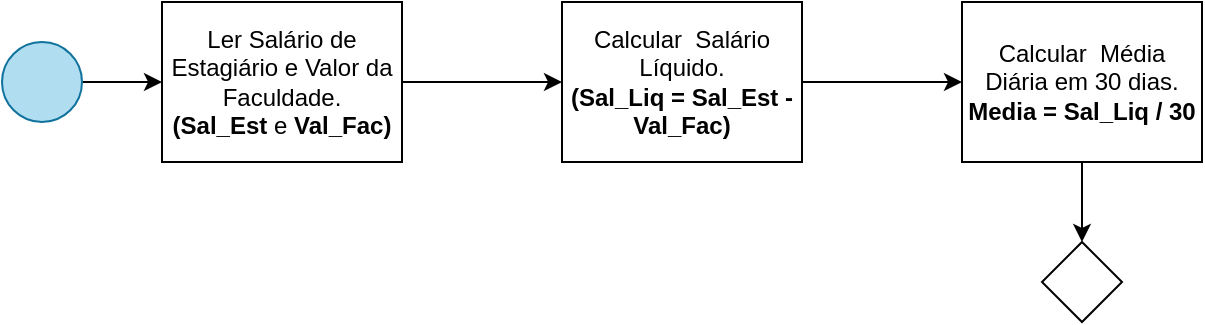 <mxfile version="23.1.1" type="github">
  <diagram name="Exercício 1" id="cViD2hHgw0PeuSOtFopX">
    <mxGraphModel dx="955" dy="446" grid="1" gridSize="10" guides="1" tooltips="1" connect="1" arrows="1" fold="1" page="1" pageScale="1" pageWidth="827" pageHeight="1169" math="0" shadow="0">
      <root>
        <mxCell id="0" />
        <mxCell id="1" parent="0" />
        <mxCell id="w6NW4HsJK8lRZk9CLlEC-3" value="" style="edgeStyle=orthogonalEdgeStyle;rounded=0;orthogonalLoop=1;jettySize=auto;html=1;" edge="1" parent="1" source="w6NW4HsJK8lRZk9CLlEC-1" target="w6NW4HsJK8lRZk9CLlEC-2">
          <mxGeometry relative="1" as="geometry" />
        </mxCell>
        <mxCell id="w6NW4HsJK8lRZk9CLlEC-1" value="" style="ellipse;whiteSpace=wrap;html=1;aspect=fixed;fillColor=#b1ddf0;strokeColor=#10739e;" vertex="1" parent="1">
          <mxGeometry x="40" y="100" width="40" height="40" as="geometry" />
        </mxCell>
        <mxCell id="w6NW4HsJK8lRZk9CLlEC-5" value="" style="edgeStyle=orthogonalEdgeStyle;rounded=0;orthogonalLoop=1;jettySize=auto;html=1;" edge="1" parent="1" source="w6NW4HsJK8lRZk9CLlEC-2" target="w6NW4HsJK8lRZk9CLlEC-4">
          <mxGeometry relative="1" as="geometry" />
        </mxCell>
        <mxCell id="w6NW4HsJK8lRZk9CLlEC-2" value="Ler Salário de Estagiário e Valor da Faculdade.&lt;br&gt;&lt;b&gt;(Sal_Est&amp;nbsp;&lt;/b&gt;e &lt;b&gt;Val_Fac)&lt;/b&gt;" style="whiteSpace=wrap;html=1;" vertex="1" parent="1">
          <mxGeometry x="120" y="80" width="120" height="80" as="geometry" />
        </mxCell>
        <mxCell id="w6NW4HsJK8lRZk9CLlEC-8" value="" style="edgeStyle=orthogonalEdgeStyle;rounded=0;orthogonalLoop=1;jettySize=auto;html=1;" edge="1" parent="1" source="w6NW4HsJK8lRZk9CLlEC-4" target="w6NW4HsJK8lRZk9CLlEC-7">
          <mxGeometry relative="1" as="geometry" />
        </mxCell>
        <mxCell id="w6NW4HsJK8lRZk9CLlEC-4" value="Calcular&amp;nbsp; Salário Líquido.&lt;br&gt;&lt;b&gt;(Sal_Liq = Sal_Est - Val_Fac)&lt;/b&gt;" style="whiteSpace=wrap;html=1;" vertex="1" parent="1">
          <mxGeometry x="320" y="80" width="120" height="80" as="geometry" />
        </mxCell>
        <mxCell id="w6NW4HsJK8lRZk9CLlEC-10" value="" style="edgeStyle=orthogonalEdgeStyle;rounded=0;orthogonalLoop=1;jettySize=auto;html=1;" edge="1" parent="1" source="w6NW4HsJK8lRZk9CLlEC-7" target="w6NW4HsJK8lRZk9CLlEC-9">
          <mxGeometry relative="1" as="geometry" />
        </mxCell>
        <mxCell id="w6NW4HsJK8lRZk9CLlEC-7" value="Calcular&amp;nbsp; Média Diária em 30 dias.&lt;br&gt;&lt;b&gt;Media = Sal_Liq / 30&lt;/b&gt;" style="whiteSpace=wrap;html=1;" vertex="1" parent="1">
          <mxGeometry x="520" y="80" width="120" height="80" as="geometry" />
        </mxCell>
        <mxCell id="w6NW4HsJK8lRZk9CLlEC-9" value="" style="rhombus;whiteSpace=wrap;html=1;" vertex="1" parent="1">
          <mxGeometry x="560" y="200" width="40" height="40" as="geometry" />
        </mxCell>
      </root>
    </mxGraphModel>
  </diagram>
</mxfile>
